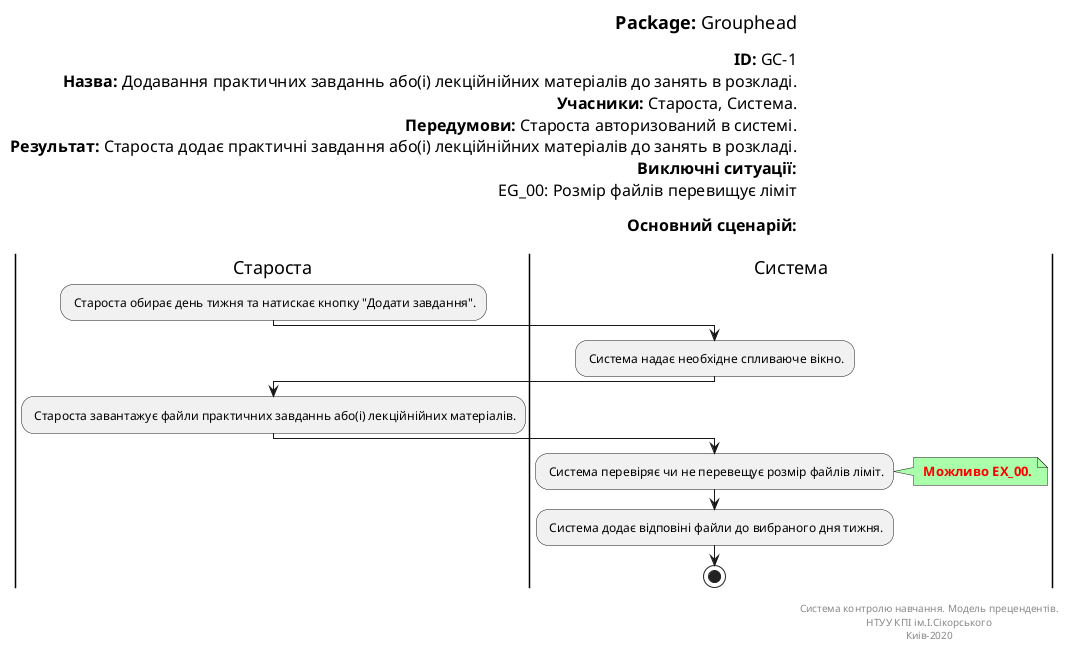 @startuml
left header
<font color=000 size=18><b>Package:</b> Grouphead

<font color=000 size=16><b>ID:</b> GC-1
<font color=000 size=16><b>Назва:</b> Додавання практичних завданнь або(і) лекційнійних матеріалів до занять в розкладі.
<font color=000 size=16><b>Учасники:</b> Староста, Система.
<font color=000 size=16><b>Передумови:</b> Староста авторизований в системі.
<font color=000 size=16><b>Результат:</b> Староста додає практичні завдання або(і) лекційнійних матеріалів до занять в розкладі.
<font color=000 size=16><b>Виключні ситуації:</b>
<font color=000 size=16> EG_00: Розмір файлів перевищує ліміт

<font color=000 size=16><b>Основний сценарій:</b>

end header

|Староста|
: Староста обирає день тижня та натискає кнопку "Додати завдання".;

|Система|
: Система надає необхідне спливаюче вікно.;

|Староста|
: Староста завантажує файли практичних завданнь або(і) лекційнійних матеріалів.;

|Система|
: Система перевіряє чи не перевещує розмір файлів ліміт.;

note right #aaffaa
<font color=red><b> Можливо EX_00.
end note

: Система додає відповіні файли до вибраного дня тижня.;

stop;

right footer

Система контролю навчання. Модель прецендентів.
НТУУ КПІ ім.І.Сікорського
Киів-2020
end footer
@enduml

